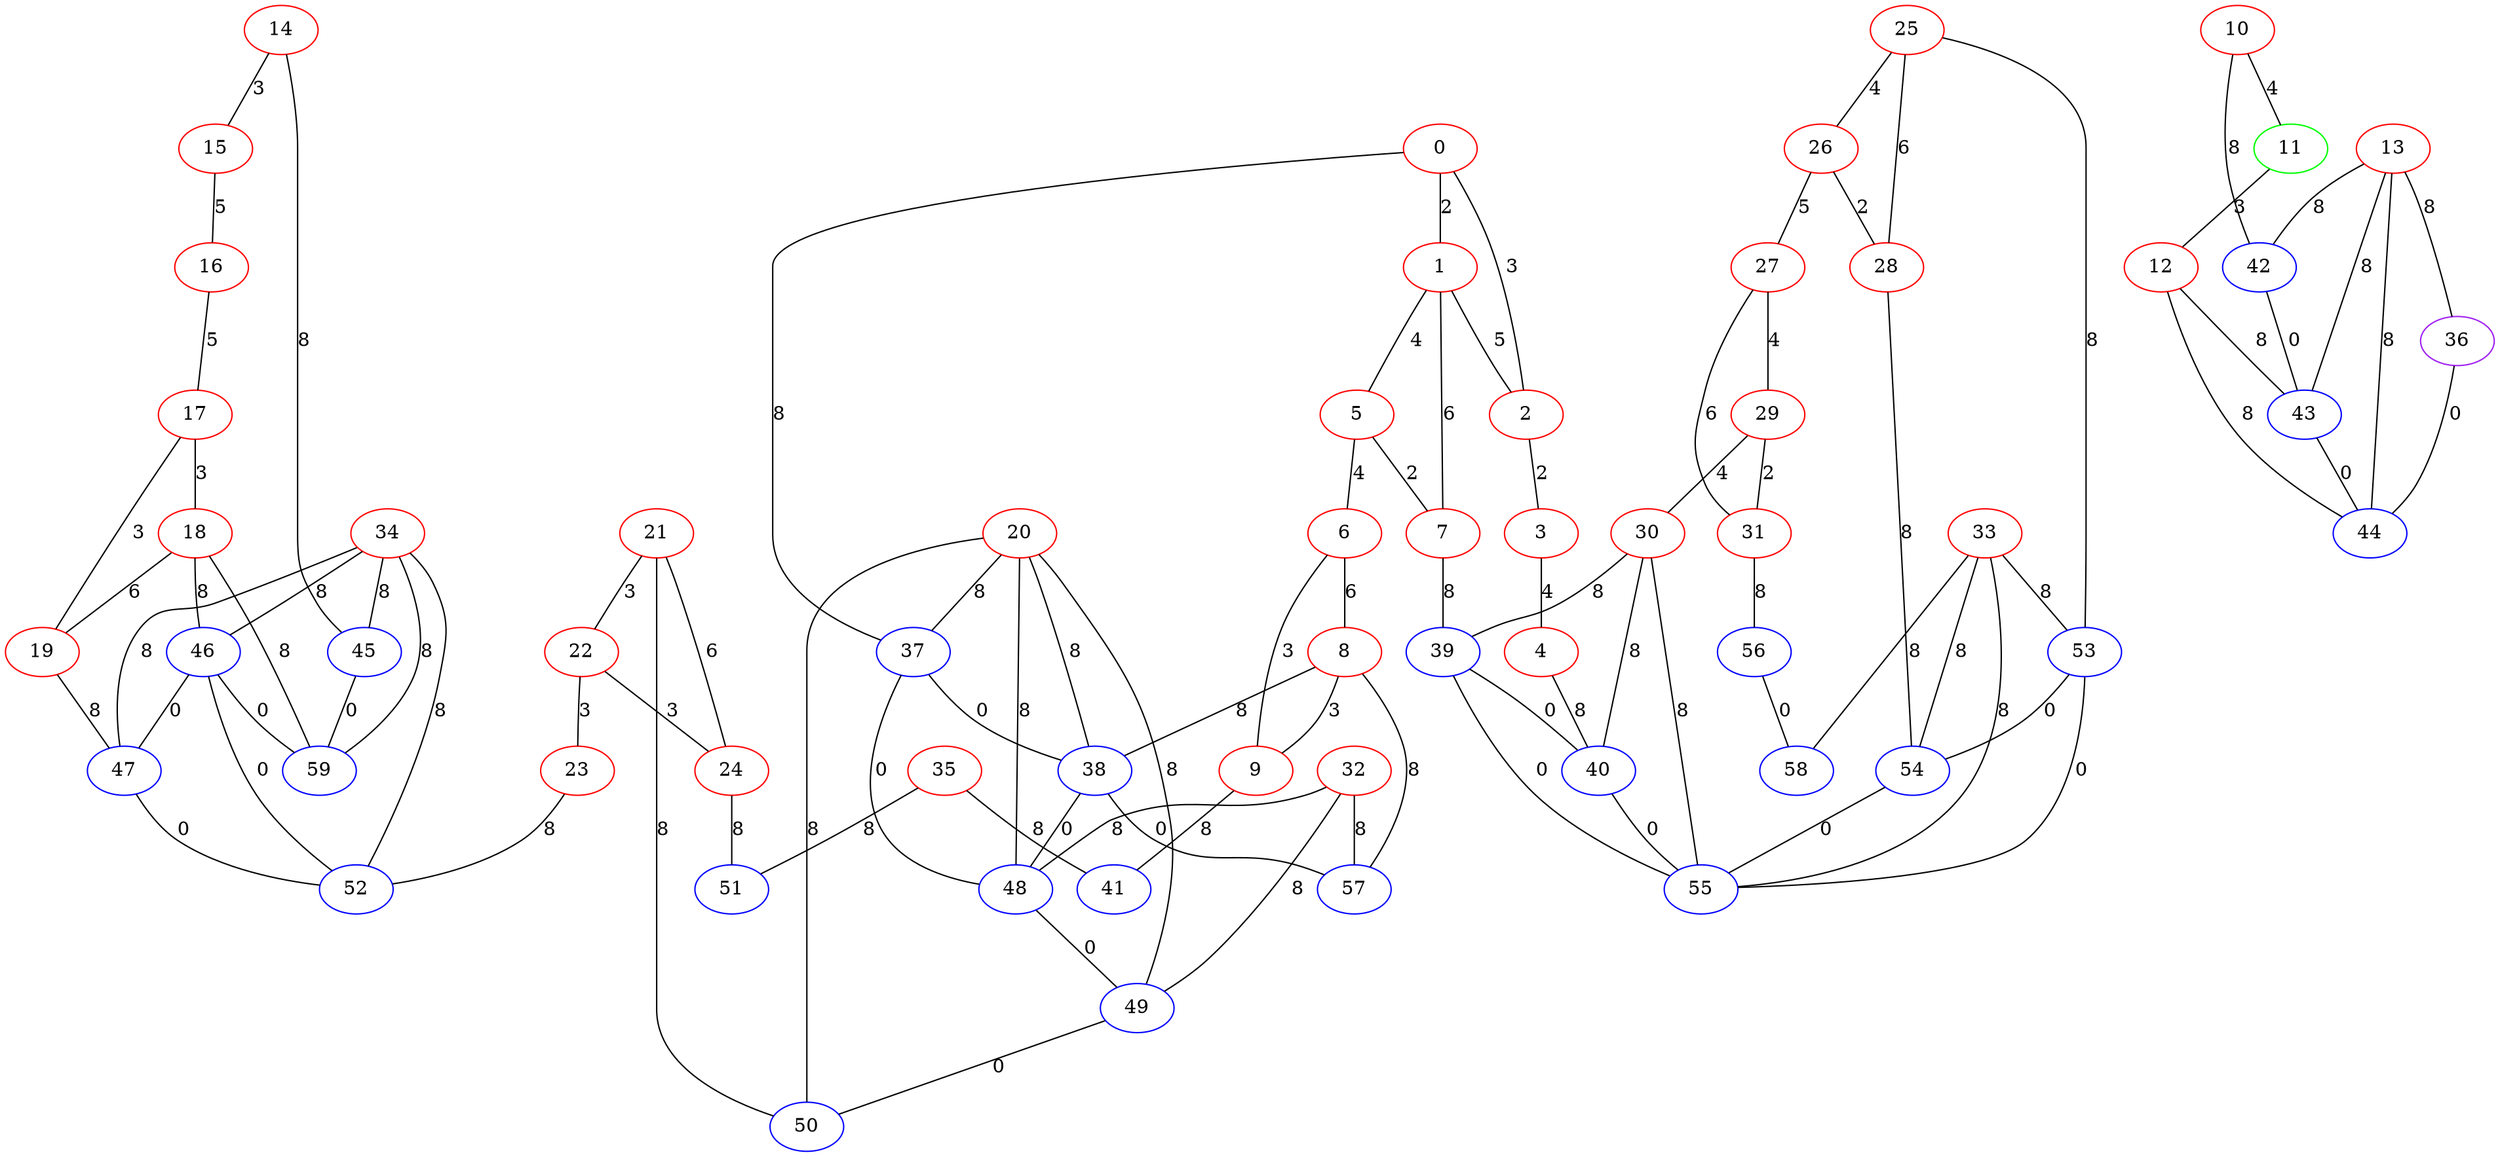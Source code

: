 graph "" {
0 [color=red, weight=1];
1 [color=red, weight=1];
2 [color=red, weight=1];
3 [color=red, weight=1];
4 [color=red, weight=1];
5 [color=red, weight=1];
6 [color=red, weight=1];
7 [color=red, weight=1];
8 [color=red, weight=1];
9 [color=red, weight=1];
10 [color=red, weight=1];
11 [color=green, weight=2];
12 [color=red, weight=1];
13 [color=red, weight=1];
14 [color=red, weight=1];
15 [color=red, weight=1];
16 [color=red, weight=1];
17 [color=red, weight=1];
18 [color=red, weight=1];
19 [color=red, weight=1];
20 [color=red, weight=1];
21 [color=red, weight=1];
22 [color=red, weight=1];
23 [color=red, weight=1];
24 [color=red, weight=1];
25 [color=red, weight=1];
26 [color=red, weight=1];
27 [color=red, weight=1];
28 [color=red, weight=1];
29 [color=red, weight=1];
30 [color=red, weight=1];
31 [color=red, weight=1];
32 [color=red, weight=1];
33 [color=red, weight=1];
34 [color=red, weight=1];
35 [color=red, weight=1];
36 [color=purple, weight=4];
37 [color=blue, weight=3];
38 [color=blue, weight=3];
39 [color=blue, weight=3];
40 [color=blue, weight=3];
41 [color=blue, weight=3];
42 [color=blue, weight=3];
43 [color=blue, weight=3];
44 [color=blue, weight=3];
45 [color=blue, weight=3];
46 [color=blue, weight=3];
47 [color=blue, weight=3];
48 [color=blue, weight=3];
49 [color=blue, weight=3];
50 [color=blue, weight=3];
51 [color=blue, weight=3];
52 [color=blue, weight=3];
53 [color=blue, weight=3];
54 [color=blue, weight=3];
55 [color=blue, weight=3];
56 [color=blue, weight=3];
57 [color=blue, weight=3];
58 [color=blue, weight=3];
59 [color=blue, weight=3];
0 -- 1  [key=0, label=2];
0 -- 2  [key=0, label=3];
0 -- 37  [key=0, label=8];
1 -- 2  [key=0, label=5];
1 -- 5  [key=0, label=4];
1 -- 7  [key=0, label=6];
2 -- 3  [key=0, label=2];
3 -- 4  [key=0, label=4];
4 -- 40  [key=0, label=8];
5 -- 6  [key=0, label=4];
5 -- 7  [key=0, label=2];
6 -- 8  [key=0, label=6];
6 -- 9  [key=0, label=3];
7 -- 39  [key=0, label=8];
8 -- 9  [key=0, label=3];
8 -- 38  [key=0, label=8];
8 -- 57  [key=0, label=8];
9 -- 41  [key=0, label=8];
10 -- 42  [key=0, label=8];
10 -- 11  [key=0, label=4];
11 -- 12  [key=0, label=3];
12 -- 43  [key=0, label=8];
12 -- 44  [key=0, label=8];
13 -- 44  [key=0, label=8];
13 -- 42  [key=0, label=8];
13 -- 43  [key=0, label=8];
13 -- 36  [key=0, label=8];
14 -- 45  [key=0, label=8];
14 -- 15  [key=0, label=3];
15 -- 16  [key=0, label=5];
16 -- 17  [key=0, label=5];
17 -- 18  [key=0, label=3];
17 -- 19  [key=0, label=3];
18 -- 19  [key=0, label=6];
18 -- 46  [key=0, label=8];
18 -- 59  [key=0, label=8];
19 -- 47  [key=0, label=8];
20 -- 48  [key=0, label=8];
20 -- 49  [key=0, label=8];
20 -- 50  [key=0, label=8];
20 -- 37  [key=0, label=8];
20 -- 38  [key=0, label=8];
21 -- 24  [key=0, label=6];
21 -- 50  [key=0, label=8];
21 -- 22  [key=0, label=3];
22 -- 24  [key=0, label=3];
22 -- 23  [key=0, label=3];
23 -- 52  [key=0, label=8];
24 -- 51  [key=0, label=8];
25 -- 26  [key=0, label=4];
25 -- 28  [key=0, label=6];
25 -- 53  [key=0, label=8];
26 -- 27  [key=0, label=5];
26 -- 28  [key=0, label=2];
27 -- 29  [key=0, label=4];
27 -- 31  [key=0, label=6];
28 -- 54  [key=0, label=8];
29 -- 30  [key=0, label=4];
29 -- 31  [key=0, label=2];
30 -- 40  [key=0, label=8];
30 -- 55  [key=0, label=8];
30 -- 39  [key=0, label=8];
31 -- 56  [key=0, label=8];
32 -- 48  [key=0, label=8];
32 -- 57  [key=0, label=8];
32 -- 49  [key=0, label=8];
33 -- 58  [key=0, label=8];
33 -- 53  [key=0, label=8];
33 -- 54  [key=0, label=8];
33 -- 55  [key=0, label=8];
34 -- 59  [key=0, label=8];
34 -- 52  [key=0, label=8];
34 -- 45  [key=0, label=8];
34 -- 46  [key=0, label=8];
34 -- 47  [key=0, label=8];
35 -- 41  [key=0, label=8];
35 -- 51  [key=0, label=8];
36 -- 44  [key=0, label=0];
37 -- 48  [key=0, label=0];
37 -- 38  [key=0, label=0];
38 -- 57  [key=0, label=0];
38 -- 48  [key=0, label=0];
39 -- 40  [key=0, label=0];
39 -- 55  [key=0, label=0];
40 -- 55  [key=0, label=0];
42 -- 43  [key=0, label=0];
43 -- 44  [key=0, label=0];
45 -- 59  [key=0, label=0];
46 -- 59  [key=0, label=0];
46 -- 52  [key=0, label=0];
46 -- 47  [key=0, label=0];
47 -- 52  [key=0, label=0];
48 -- 49  [key=0, label=0];
49 -- 50  [key=0, label=0];
53 -- 54  [key=0, label=0];
53 -- 55  [key=0, label=0];
54 -- 55  [key=0, label=0];
56 -- 58  [key=0, label=0];
}
